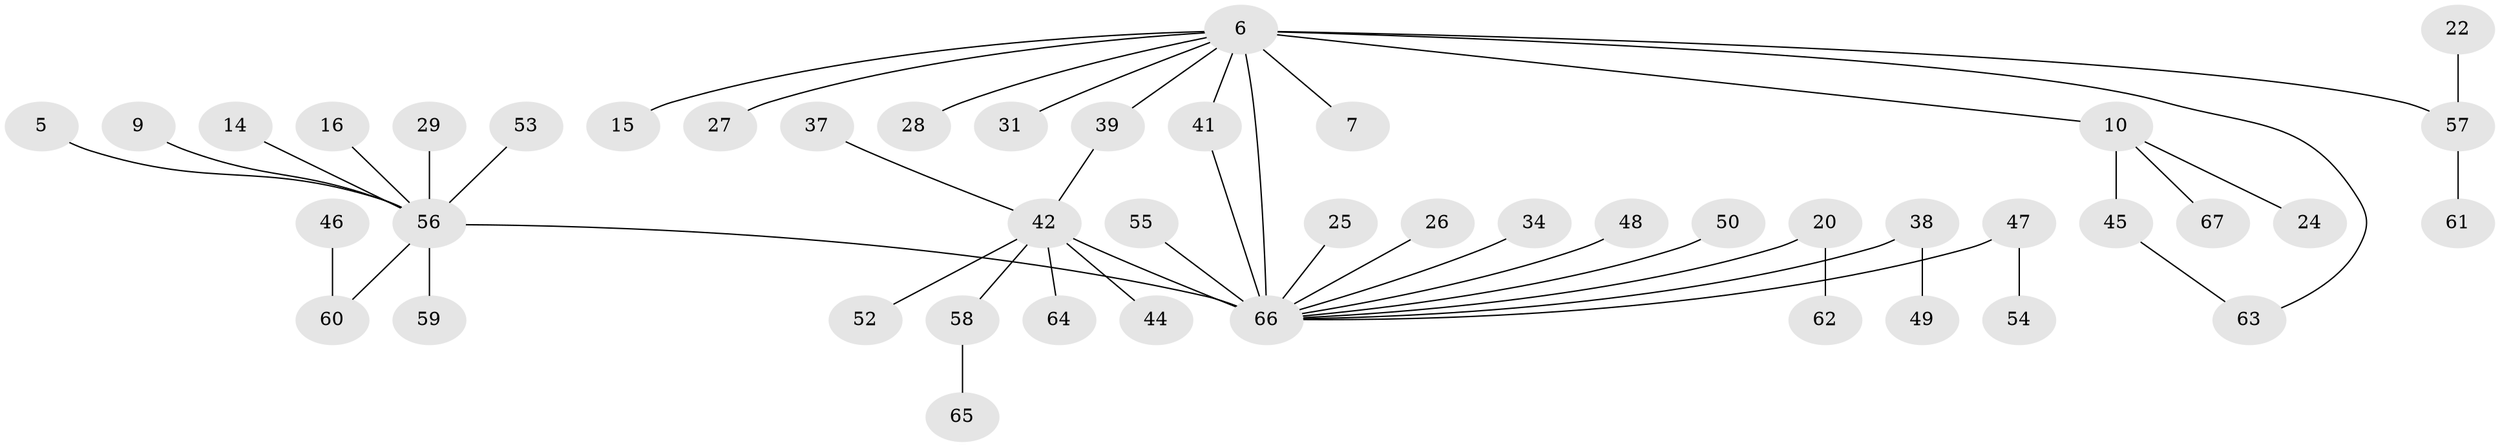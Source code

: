 // original degree distribution, {8: 0.04477611940298507, 10: 0.014925373134328358, 4: 0.04477611940298507, 1: 0.5373134328358209, 2: 0.208955223880597, 5: 0.04477611940298507, 7: 0.014925373134328358, 3: 0.08955223880597014}
// Generated by graph-tools (version 1.1) at 2025/51/03/04/25 21:51:17]
// undirected, 46 vertices, 48 edges
graph export_dot {
graph [start="1"]
  node [color=gray90,style=filled];
  5;
  6 [super="+1"];
  7;
  9;
  10;
  14;
  15;
  16;
  20;
  22;
  24;
  25;
  26;
  27;
  28;
  29;
  31;
  34;
  37;
  38;
  39;
  41 [super="+36"];
  42 [super="+33"];
  44;
  45 [super="+35"];
  46;
  47;
  48;
  49;
  50;
  52;
  53;
  54;
  55;
  56 [super="+40+23+51"];
  57 [super="+19"];
  58;
  59;
  60 [super="+43"];
  61;
  62;
  63;
  64;
  65;
  66 [super="+12"];
  67;
  5 -- 56;
  6 -- 7;
  6 -- 10 [weight=2];
  6 -- 27;
  6 -- 28;
  6 -- 31;
  6 -- 39;
  6 -- 66 [weight=2];
  6 -- 41 [weight=2];
  6 -- 15;
  6 -- 63;
  6 -- 57;
  9 -- 56;
  10 -- 24;
  10 -- 67;
  10 -- 45;
  14 -- 56;
  16 -- 56;
  20 -- 62;
  20 -- 66;
  22 -- 57;
  25 -- 66;
  26 -- 66;
  29 -- 56;
  34 -- 66;
  37 -- 42;
  38 -- 49;
  38 -- 66;
  39 -- 42;
  41 -- 66;
  42 -- 44;
  42 -- 58;
  42 -- 64;
  42 -- 66 [weight=2];
  42 -- 52;
  45 -- 63;
  46 -- 60;
  47 -- 54;
  47 -- 66;
  48 -- 66;
  50 -- 66;
  53 -- 56;
  55 -- 66;
  56 -- 66 [weight=3];
  56 -- 59;
  56 -- 60;
  57 -- 61;
  58 -- 65;
}

